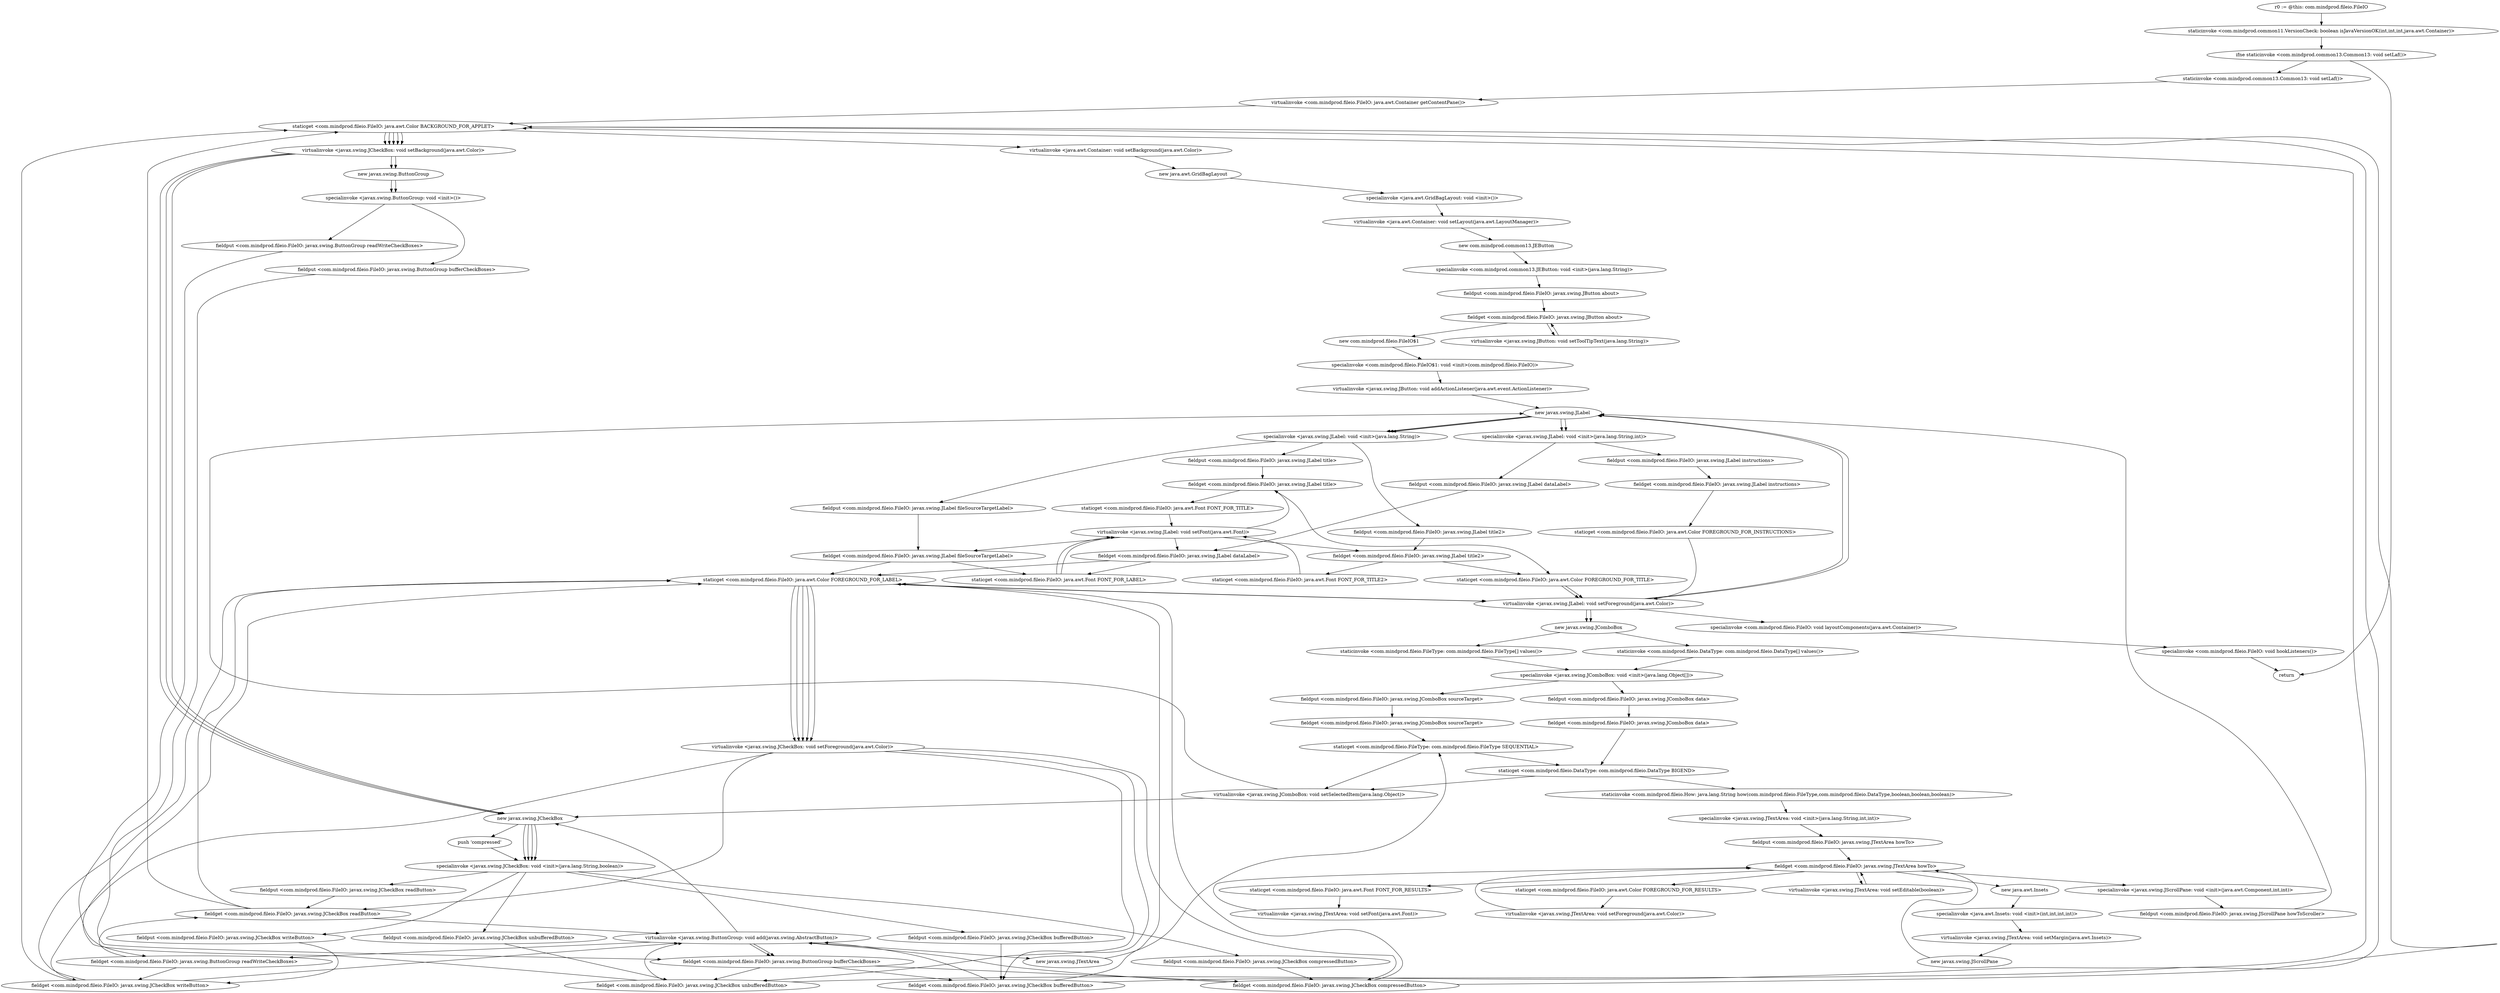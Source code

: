 digraph "" {
"r0 := @this: com.mindprod.fileio.FileIO"->"staticinvoke <com.mindprod.common11.VersionCheck: boolean isJavaVersionOK(int,int,int,java.awt.Container)>";
 "staticinvoke <com.mindprod.common11.VersionCheck: boolean isJavaVersionOK(int,int,int,java.awt.Container)>"->"ifne staticinvoke <com.mindprod.common13.Common13: void setLaf()>";
 "ifne staticinvoke <com.mindprod.common13.Common13: void setLaf()>"->"return";
 "ifne staticinvoke <com.mindprod.common13.Common13: void setLaf()>"->"staticinvoke <com.mindprod.common13.Common13: void setLaf()>";
 "staticinvoke <com.mindprod.common13.Common13: void setLaf()>"->"virtualinvoke <com.mindprod.fileio.FileIO: java.awt.Container getContentPane()>";
 "virtualinvoke <com.mindprod.fileio.FileIO: java.awt.Container getContentPane()>"->"staticget <com.mindprod.fileio.FileIO: java.awt.Color BACKGROUND_FOR_APPLET>";
 "staticget <com.mindprod.fileio.FileIO: java.awt.Color BACKGROUND_FOR_APPLET>"->"virtualinvoke <java.awt.Container: void setBackground(java.awt.Color)>";
 "virtualinvoke <java.awt.Container: void setBackground(java.awt.Color)>"->"new java.awt.GridBagLayout";
 "new java.awt.GridBagLayout"->"specialinvoke <java.awt.GridBagLayout: void <init>()>";
 "specialinvoke <java.awt.GridBagLayout: void <init>()>"->"virtualinvoke <java.awt.Container: void setLayout(java.awt.LayoutManager)>";
 "virtualinvoke <java.awt.Container: void setLayout(java.awt.LayoutManager)>"->"new com.mindprod.common13.JEButton";
 "new com.mindprod.common13.JEButton"->"specialinvoke <com.mindprod.common13.JEButton: void <init>(java.lang.String)>";
 "specialinvoke <com.mindprod.common13.JEButton: void <init>(java.lang.String)>"->"fieldput <com.mindprod.fileio.FileIO: javax.swing.JButton about>";
 "fieldput <com.mindprod.fileio.FileIO: javax.swing.JButton about>"->"fieldget <com.mindprod.fileio.FileIO: javax.swing.JButton about>";
 "fieldget <com.mindprod.fileio.FileIO: javax.swing.JButton about>"->"virtualinvoke <javax.swing.JButton: void setToolTipText(java.lang.String)>";
 "virtualinvoke <javax.swing.JButton: void setToolTipText(java.lang.String)>"->"fieldget <com.mindprod.fileio.FileIO: javax.swing.JButton about>";
 "fieldget <com.mindprod.fileio.FileIO: javax.swing.JButton about>"->"new com.mindprod.fileio.FileIO$1";
 "new com.mindprod.fileio.FileIO$1"->"specialinvoke <com.mindprod.fileio.FileIO$1: void <init>(com.mindprod.fileio.FileIO)>";
 "specialinvoke <com.mindprod.fileio.FileIO$1: void <init>(com.mindprod.fileio.FileIO)>"->"virtualinvoke <javax.swing.JButton: void addActionListener(java.awt.event.ActionListener)>";
 "virtualinvoke <javax.swing.JButton: void addActionListener(java.awt.event.ActionListener)>"->"new javax.swing.JLabel";
 "new javax.swing.JLabel"->"specialinvoke <javax.swing.JLabel: void <init>(java.lang.String)>";
 "specialinvoke <javax.swing.JLabel: void <init>(java.lang.String)>"->"fieldput <com.mindprod.fileio.FileIO: javax.swing.JLabel title>";
 "fieldput <com.mindprod.fileio.FileIO: javax.swing.JLabel title>"->"fieldget <com.mindprod.fileio.FileIO: javax.swing.JLabel title>";
 "fieldget <com.mindprod.fileio.FileIO: javax.swing.JLabel title>"->"staticget <com.mindprod.fileio.FileIO: java.awt.Font FONT_FOR_TITLE>";
 "staticget <com.mindprod.fileio.FileIO: java.awt.Font FONT_FOR_TITLE>"->"virtualinvoke <javax.swing.JLabel: void setFont(java.awt.Font)>";
 "virtualinvoke <javax.swing.JLabel: void setFont(java.awt.Font)>"->"fieldget <com.mindprod.fileio.FileIO: javax.swing.JLabel title>";
 "fieldget <com.mindprod.fileio.FileIO: javax.swing.JLabel title>"->"staticget <com.mindprod.fileio.FileIO: java.awt.Color FOREGROUND_FOR_TITLE>";
 "staticget <com.mindprod.fileio.FileIO: java.awt.Color FOREGROUND_FOR_TITLE>"->"virtualinvoke <javax.swing.JLabel: void setForeground(java.awt.Color)>";
 "virtualinvoke <javax.swing.JLabel: void setForeground(java.awt.Color)>"->"new javax.swing.JLabel";
 "new javax.swing.JLabel"->"specialinvoke <javax.swing.JLabel: void <init>(java.lang.String)>";
 "specialinvoke <javax.swing.JLabel: void <init>(java.lang.String)>"->"fieldput <com.mindprod.fileio.FileIO: javax.swing.JLabel title2>";
 "fieldput <com.mindprod.fileio.FileIO: javax.swing.JLabel title2>"->"fieldget <com.mindprod.fileio.FileIO: javax.swing.JLabel title2>";
 "fieldget <com.mindprod.fileio.FileIO: javax.swing.JLabel title2>"->"staticget <com.mindprod.fileio.FileIO: java.awt.Font FONT_FOR_TITLE2>";
 "staticget <com.mindprod.fileio.FileIO: java.awt.Font FONT_FOR_TITLE2>"->"virtualinvoke <javax.swing.JLabel: void setFont(java.awt.Font)>";
 "virtualinvoke <javax.swing.JLabel: void setFont(java.awt.Font)>"->"fieldget <com.mindprod.fileio.FileIO: javax.swing.JLabel title2>";
 "fieldget <com.mindprod.fileio.FileIO: javax.swing.JLabel title2>"->"staticget <com.mindprod.fileio.FileIO: java.awt.Color FOREGROUND_FOR_TITLE>";
 "staticget <com.mindprod.fileio.FileIO: java.awt.Color FOREGROUND_FOR_TITLE>"->"virtualinvoke <javax.swing.JLabel: void setForeground(java.awt.Color)>";
 "virtualinvoke <javax.swing.JLabel: void setForeground(java.awt.Color)>"->"new javax.swing.JLabel";
 "new javax.swing.JLabel"->"specialinvoke <javax.swing.JLabel: void <init>(java.lang.String)>";
 "specialinvoke <javax.swing.JLabel: void <init>(java.lang.String)>"->"fieldput <com.mindprod.fileio.FileIO: javax.swing.JLabel fileSourceTargetLabel>";
 "fieldput <com.mindprod.fileio.FileIO: javax.swing.JLabel fileSourceTargetLabel>"->"fieldget <com.mindprod.fileio.FileIO: javax.swing.JLabel fileSourceTargetLabel>";
 "fieldget <com.mindprod.fileio.FileIO: javax.swing.JLabel fileSourceTargetLabel>"->"staticget <com.mindprod.fileio.FileIO: java.awt.Font FONT_FOR_LABEL>";
 "staticget <com.mindprod.fileio.FileIO: java.awt.Font FONT_FOR_LABEL>"->"virtualinvoke <javax.swing.JLabel: void setFont(java.awt.Font)>";
 "virtualinvoke <javax.swing.JLabel: void setFont(java.awt.Font)>"->"fieldget <com.mindprod.fileio.FileIO: javax.swing.JLabel fileSourceTargetLabel>";
 "fieldget <com.mindprod.fileio.FileIO: javax.swing.JLabel fileSourceTargetLabel>"->"staticget <com.mindprod.fileio.FileIO: java.awt.Color FOREGROUND_FOR_LABEL>";
 "staticget <com.mindprod.fileio.FileIO: java.awt.Color FOREGROUND_FOR_LABEL>"->"virtualinvoke <javax.swing.JLabel: void setForeground(java.awt.Color)>";
 "virtualinvoke <javax.swing.JLabel: void setForeground(java.awt.Color)>"->"new javax.swing.JComboBox";
 "new javax.swing.JComboBox"->"staticinvoke <com.mindprod.fileio.FileType: com.mindprod.fileio.FileType[] values()>";
 "staticinvoke <com.mindprod.fileio.FileType: com.mindprod.fileio.FileType[] values()>"->"specialinvoke <javax.swing.JComboBox: void <init>(java.lang.Object[])>";
 "specialinvoke <javax.swing.JComboBox: void <init>(java.lang.Object[])>"->"fieldput <com.mindprod.fileio.FileIO: javax.swing.JComboBox sourceTarget>";
 "fieldput <com.mindprod.fileio.FileIO: javax.swing.JComboBox sourceTarget>"->"fieldget <com.mindprod.fileio.FileIO: javax.swing.JComboBox sourceTarget>";
 "fieldget <com.mindprod.fileio.FileIO: javax.swing.JComboBox sourceTarget>"->"staticget <com.mindprod.fileio.FileType: com.mindprod.fileio.FileType SEQUENTIAL>";
 "staticget <com.mindprod.fileio.FileType: com.mindprod.fileio.FileType SEQUENTIAL>"->"virtualinvoke <javax.swing.JComboBox: void setSelectedItem(java.lang.Object)>";
 "virtualinvoke <javax.swing.JComboBox: void setSelectedItem(java.lang.Object)>"->"new javax.swing.JLabel";
 "new javax.swing.JLabel"->"specialinvoke <javax.swing.JLabel: void <init>(java.lang.String,int)>";
 "specialinvoke <javax.swing.JLabel: void <init>(java.lang.String,int)>"->"fieldput <com.mindprod.fileio.FileIO: javax.swing.JLabel dataLabel>";
 "fieldput <com.mindprod.fileio.FileIO: javax.swing.JLabel dataLabel>"->"fieldget <com.mindprod.fileio.FileIO: javax.swing.JLabel dataLabel>";
 "fieldget <com.mindprod.fileio.FileIO: javax.swing.JLabel dataLabel>"->"staticget <com.mindprod.fileio.FileIO: java.awt.Font FONT_FOR_LABEL>";
 "staticget <com.mindprod.fileio.FileIO: java.awt.Font FONT_FOR_LABEL>"->"virtualinvoke <javax.swing.JLabel: void setFont(java.awt.Font)>";
 "virtualinvoke <javax.swing.JLabel: void setFont(java.awt.Font)>"->"fieldget <com.mindprod.fileio.FileIO: javax.swing.JLabel dataLabel>";
 "fieldget <com.mindprod.fileio.FileIO: javax.swing.JLabel dataLabel>"->"staticget <com.mindprod.fileio.FileIO: java.awt.Color FOREGROUND_FOR_LABEL>";
 "staticget <com.mindprod.fileio.FileIO: java.awt.Color FOREGROUND_FOR_LABEL>"->"virtualinvoke <javax.swing.JLabel: void setForeground(java.awt.Color)>";
 "virtualinvoke <javax.swing.JLabel: void setForeground(java.awt.Color)>"->"new javax.swing.JComboBox";
 "new javax.swing.JComboBox"->"staticinvoke <com.mindprod.fileio.DataType: com.mindprod.fileio.DataType[] values()>";
 "staticinvoke <com.mindprod.fileio.DataType: com.mindprod.fileio.DataType[] values()>"->"specialinvoke <javax.swing.JComboBox: void <init>(java.lang.Object[])>";
 "specialinvoke <javax.swing.JComboBox: void <init>(java.lang.Object[])>"->"fieldput <com.mindprod.fileio.FileIO: javax.swing.JComboBox data>";
 "fieldput <com.mindprod.fileio.FileIO: javax.swing.JComboBox data>"->"fieldget <com.mindprod.fileio.FileIO: javax.swing.JComboBox data>";
 "fieldget <com.mindprod.fileio.FileIO: javax.swing.JComboBox data>"->"staticget <com.mindprod.fileio.DataType: com.mindprod.fileio.DataType BIGEND>";
 "staticget <com.mindprod.fileio.DataType: com.mindprod.fileio.DataType BIGEND>"->"virtualinvoke <javax.swing.JComboBox: void setSelectedItem(java.lang.Object)>";
 "virtualinvoke <javax.swing.JComboBox: void setSelectedItem(java.lang.Object)>"->"new javax.swing.JCheckBox";
 "new javax.swing.JCheckBox"->"specialinvoke <javax.swing.JCheckBox: void <init>(java.lang.String,boolean)>";
 "specialinvoke <javax.swing.JCheckBox: void <init>(java.lang.String,boolean)>"->"fieldput <com.mindprod.fileio.FileIO: javax.swing.JCheckBox readButton>";
 "fieldput <com.mindprod.fileio.FileIO: javax.swing.JCheckBox readButton>"->"fieldget <com.mindprod.fileio.FileIO: javax.swing.JCheckBox readButton>";
 "fieldget <com.mindprod.fileio.FileIO: javax.swing.JCheckBox readButton>"->"staticget <com.mindprod.fileio.FileIO: java.awt.Color FOREGROUND_FOR_LABEL>";
 "staticget <com.mindprod.fileio.FileIO: java.awt.Color FOREGROUND_FOR_LABEL>"->"virtualinvoke <javax.swing.JCheckBox: void setForeground(java.awt.Color)>";
 "virtualinvoke <javax.swing.JCheckBox: void setForeground(java.awt.Color)>"->"fieldget <com.mindprod.fileio.FileIO: javax.swing.JCheckBox readButton>";
 "fieldget <com.mindprod.fileio.FileIO: javax.swing.JCheckBox readButton>"->"staticget <com.mindprod.fileio.FileIO: java.awt.Color BACKGROUND_FOR_APPLET>";
 "staticget <com.mindprod.fileio.FileIO: java.awt.Color BACKGROUND_FOR_APPLET>"->"virtualinvoke <javax.swing.JCheckBox: void setBackground(java.awt.Color)>";
 "virtualinvoke <javax.swing.JCheckBox: void setBackground(java.awt.Color)>"->"new javax.swing.JCheckBox";
 "new javax.swing.JCheckBox"->"specialinvoke <javax.swing.JCheckBox: void <init>(java.lang.String,boolean)>";
 "specialinvoke <javax.swing.JCheckBox: void <init>(java.lang.String,boolean)>"->"fieldput <com.mindprod.fileio.FileIO: javax.swing.JCheckBox writeButton>";
 "fieldput <com.mindprod.fileio.FileIO: javax.swing.JCheckBox writeButton>"->"fieldget <com.mindprod.fileio.FileIO: javax.swing.JCheckBox writeButton>";
 "fieldget <com.mindprod.fileio.FileIO: javax.swing.JCheckBox writeButton>"->"staticget <com.mindprod.fileio.FileIO: java.awt.Color FOREGROUND_FOR_LABEL>";
 "staticget <com.mindprod.fileio.FileIO: java.awt.Color FOREGROUND_FOR_LABEL>"->"virtualinvoke <javax.swing.JCheckBox: void setForeground(java.awt.Color)>";
 "virtualinvoke <javax.swing.JCheckBox: void setForeground(java.awt.Color)>"->"fieldget <com.mindprod.fileio.FileIO: javax.swing.JCheckBox writeButton>";
 "fieldget <com.mindprod.fileio.FileIO: javax.swing.JCheckBox writeButton>"->"staticget <com.mindprod.fileio.FileIO: java.awt.Color BACKGROUND_FOR_APPLET>";
 "staticget <com.mindprod.fileio.FileIO: java.awt.Color BACKGROUND_FOR_APPLET>"->"virtualinvoke <javax.swing.JCheckBox: void setBackground(java.awt.Color)>";
 "virtualinvoke <javax.swing.JCheckBox: void setBackground(java.awt.Color)>"->"new javax.swing.ButtonGroup";
 "new javax.swing.ButtonGroup"->"specialinvoke <javax.swing.ButtonGroup: void <init>()>";
 "specialinvoke <javax.swing.ButtonGroup: void <init>()>"->"fieldput <com.mindprod.fileio.FileIO: javax.swing.ButtonGroup readWriteCheckBoxes>";
 "fieldput <com.mindprod.fileio.FileIO: javax.swing.ButtonGroup readWriteCheckBoxes>"->"fieldget <com.mindprod.fileio.FileIO: javax.swing.ButtonGroup readWriteCheckBoxes>";
 "fieldget <com.mindprod.fileio.FileIO: javax.swing.ButtonGroup readWriteCheckBoxes>"->"fieldget <com.mindprod.fileio.FileIO: javax.swing.JCheckBox readButton>";
 "fieldget <com.mindprod.fileio.FileIO: javax.swing.JCheckBox readButton>"->"virtualinvoke <javax.swing.ButtonGroup: void add(javax.swing.AbstractButton)>";
 "virtualinvoke <javax.swing.ButtonGroup: void add(javax.swing.AbstractButton)>"->"fieldget <com.mindprod.fileio.FileIO: javax.swing.ButtonGroup readWriteCheckBoxes>";
 "fieldget <com.mindprod.fileio.FileIO: javax.swing.ButtonGroup readWriteCheckBoxes>"->"fieldget <com.mindprod.fileio.FileIO: javax.swing.JCheckBox writeButton>";
 "fieldget <com.mindprod.fileio.FileIO: javax.swing.JCheckBox writeButton>"->"virtualinvoke <javax.swing.ButtonGroup: void add(javax.swing.AbstractButton)>";
 "virtualinvoke <javax.swing.ButtonGroup: void add(javax.swing.AbstractButton)>"->"new javax.swing.JCheckBox";
 "new javax.swing.JCheckBox"->"specialinvoke <javax.swing.JCheckBox: void <init>(java.lang.String,boolean)>";
 "specialinvoke <javax.swing.JCheckBox: void <init>(java.lang.String,boolean)>"->"fieldput <com.mindprod.fileio.FileIO: javax.swing.JCheckBox unbufferedButton>";
 "fieldput <com.mindprod.fileio.FileIO: javax.swing.JCheckBox unbufferedButton>"->"fieldget <com.mindprod.fileio.FileIO: javax.swing.JCheckBox unbufferedButton>";
 "fieldget <com.mindprod.fileio.FileIO: javax.swing.JCheckBox unbufferedButton>"->"staticget <com.mindprod.fileio.FileIO: java.awt.Color FOREGROUND_FOR_LABEL>";
 "staticget <com.mindprod.fileio.FileIO: java.awt.Color FOREGROUND_FOR_LABEL>"->"virtualinvoke <javax.swing.JCheckBox: void setForeground(java.awt.Color)>";
 "virtualinvoke <javax.swing.JCheckBox: void setForeground(java.awt.Color)>"->"fieldget <com.mindprod.fileio.FileIO: javax.swing.JCheckBox unbufferedButton>";
 "fieldget <com.mindprod.fileio.FileIO: javax.swing.JCheckBox unbufferedButton>"->"staticget <com.mindprod.fileio.FileIO: java.awt.Color BACKGROUND_FOR_APPLET>";
 "staticget <com.mindprod.fileio.FileIO: java.awt.Color BACKGROUND_FOR_APPLET>"->"virtualinvoke <javax.swing.JCheckBox: void setBackground(java.awt.Color)>";
 "virtualinvoke <javax.swing.JCheckBox: void setBackground(java.awt.Color)>"->"new javax.swing.JCheckBox";
 "new javax.swing.JCheckBox"->"specialinvoke <javax.swing.JCheckBox: void <init>(java.lang.String,boolean)>";
 "specialinvoke <javax.swing.JCheckBox: void <init>(java.lang.String,boolean)>"->"fieldput <com.mindprod.fileio.FileIO: javax.swing.JCheckBox bufferedButton>";
 "fieldput <com.mindprod.fileio.FileIO: javax.swing.JCheckBox bufferedButton>"->"fieldget <com.mindprod.fileio.FileIO: javax.swing.JCheckBox bufferedButton>";
 "fieldget <com.mindprod.fileio.FileIO: javax.swing.JCheckBox bufferedButton>"->"staticget <com.mindprod.fileio.FileIO: java.awt.Color FOREGROUND_FOR_LABEL>";
 "staticget <com.mindprod.fileio.FileIO: java.awt.Color FOREGROUND_FOR_LABEL>"->"virtualinvoke <javax.swing.JCheckBox: void setForeground(java.awt.Color)>";
 "virtualinvoke <javax.swing.JCheckBox: void setForeground(java.awt.Color)>"->"fieldget <com.mindprod.fileio.FileIO: javax.swing.JCheckBox bufferedButton>";
 "fieldget <com.mindprod.fileio.FileIO: javax.swing.JCheckBox bufferedButton>"->"staticget <com.mindprod.fileio.FileIO: java.awt.Color BACKGROUND_FOR_APPLET>";
 "staticget <com.mindprod.fileio.FileIO: java.awt.Color BACKGROUND_FOR_APPLET>"->"virtualinvoke <javax.swing.JCheckBox: void setBackground(java.awt.Color)>";
 "virtualinvoke <javax.swing.JCheckBox: void setBackground(java.awt.Color)>"->"new javax.swing.JCheckBox";
 "new javax.swing.JCheckBox"->"push 'compressed'";
 "push 'compressed'"->"specialinvoke <javax.swing.JCheckBox: void <init>(java.lang.String,boolean)>";
 "specialinvoke <javax.swing.JCheckBox: void <init>(java.lang.String,boolean)>"->"fieldput <com.mindprod.fileio.FileIO: javax.swing.JCheckBox compressedButton>";
 "fieldput <com.mindprod.fileio.FileIO: javax.swing.JCheckBox compressedButton>"->"fieldget <com.mindprod.fileio.FileIO: javax.swing.JCheckBox compressedButton>";
 "fieldget <com.mindprod.fileio.FileIO: javax.swing.JCheckBox compressedButton>"->"staticget <com.mindprod.fileio.FileIO: java.awt.Color FOREGROUND_FOR_LABEL>";
 "staticget <com.mindprod.fileio.FileIO: java.awt.Color FOREGROUND_FOR_LABEL>"->"virtualinvoke <javax.swing.JCheckBox: void setForeground(java.awt.Color)>";
 "virtualinvoke <javax.swing.JCheckBox: void setForeground(java.awt.Color)>"->"fieldget <com.mindprod.fileio.FileIO: javax.swing.JCheckBox compressedButton>";
 "fieldget <com.mindprod.fileio.FileIO: javax.swing.JCheckBox compressedButton>"->"staticget <com.mindprod.fileio.FileIO: java.awt.Color BACKGROUND_FOR_APPLET>";
 "staticget <com.mindprod.fileio.FileIO: java.awt.Color BACKGROUND_FOR_APPLET>"->"virtualinvoke <javax.swing.JCheckBox: void setBackground(java.awt.Color)>";
 "virtualinvoke <javax.swing.JCheckBox: void setBackground(java.awt.Color)>"->"new javax.swing.ButtonGroup";
 "new javax.swing.ButtonGroup"->"specialinvoke <javax.swing.ButtonGroup: void <init>()>";
 "specialinvoke <javax.swing.ButtonGroup: void <init>()>"->"fieldput <com.mindprod.fileio.FileIO: javax.swing.ButtonGroup bufferCheckBoxes>";
 "fieldput <com.mindprod.fileio.FileIO: javax.swing.ButtonGroup bufferCheckBoxes>"->"fieldget <com.mindprod.fileio.FileIO: javax.swing.ButtonGroup bufferCheckBoxes>";
 "fieldget <com.mindprod.fileio.FileIO: javax.swing.ButtonGroup bufferCheckBoxes>"->"fieldget <com.mindprod.fileio.FileIO: javax.swing.JCheckBox unbufferedButton>";
 "fieldget <com.mindprod.fileio.FileIO: javax.swing.JCheckBox unbufferedButton>"->"virtualinvoke <javax.swing.ButtonGroup: void add(javax.swing.AbstractButton)>";
 "virtualinvoke <javax.swing.ButtonGroup: void add(javax.swing.AbstractButton)>"->"fieldget <com.mindprod.fileio.FileIO: javax.swing.ButtonGroup bufferCheckBoxes>";
 "fieldget <com.mindprod.fileio.FileIO: javax.swing.ButtonGroup bufferCheckBoxes>"->"fieldget <com.mindprod.fileio.FileIO: javax.swing.JCheckBox bufferedButton>";
 "fieldget <com.mindprod.fileio.FileIO: javax.swing.JCheckBox bufferedButton>"->"virtualinvoke <javax.swing.ButtonGroup: void add(javax.swing.AbstractButton)>";
 "virtualinvoke <javax.swing.ButtonGroup: void add(javax.swing.AbstractButton)>"->"fieldget <com.mindprod.fileio.FileIO: javax.swing.ButtonGroup bufferCheckBoxes>";
 "fieldget <com.mindprod.fileio.FileIO: javax.swing.ButtonGroup bufferCheckBoxes>"->"fieldget <com.mindprod.fileio.FileIO: javax.swing.JCheckBox compressedButton>";
 "fieldget <com.mindprod.fileio.FileIO: javax.swing.JCheckBox compressedButton>"->"virtualinvoke <javax.swing.ButtonGroup: void add(javax.swing.AbstractButton)>";
 "virtualinvoke <javax.swing.ButtonGroup: void add(javax.swing.AbstractButton)>"->"new javax.swing.JTextArea";
 "new javax.swing.JTextArea"->"staticget <com.mindprod.fileio.FileType: com.mindprod.fileio.FileType SEQUENTIAL>";
 "staticget <com.mindprod.fileio.FileType: com.mindprod.fileio.FileType SEQUENTIAL>"->"staticget <com.mindprod.fileio.DataType: com.mindprod.fileio.DataType BIGEND>";
 "staticget <com.mindprod.fileio.DataType: com.mindprod.fileio.DataType BIGEND>"->"staticinvoke <com.mindprod.fileio.How: java.lang.String how(com.mindprod.fileio.FileType,com.mindprod.fileio.DataType,boolean,boolean,boolean)>";
 "staticinvoke <com.mindprod.fileio.How: java.lang.String how(com.mindprod.fileio.FileType,com.mindprod.fileio.DataType,boolean,boolean,boolean)>"->"specialinvoke <javax.swing.JTextArea: void <init>(java.lang.String,int,int)>";
 "specialinvoke <javax.swing.JTextArea: void <init>(java.lang.String,int,int)>"->"fieldput <com.mindprod.fileio.FileIO: javax.swing.JTextArea howTo>";
 "fieldput <com.mindprod.fileio.FileIO: javax.swing.JTextArea howTo>"->"fieldget <com.mindprod.fileio.FileIO: javax.swing.JTextArea howTo>";
 "fieldget <com.mindprod.fileio.FileIO: javax.swing.JTextArea howTo>"->"virtualinvoke <javax.swing.JTextArea: void setEditable(boolean)>";
 "virtualinvoke <javax.swing.JTextArea: void setEditable(boolean)>"->"fieldget <com.mindprod.fileio.FileIO: javax.swing.JTextArea howTo>";
 "fieldget <com.mindprod.fileio.FileIO: javax.swing.JTextArea howTo>"->"staticget <com.mindprod.fileio.FileIO: java.awt.Font FONT_FOR_RESULTS>";
 "staticget <com.mindprod.fileio.FileIO: java.awt.Font FONT_FOR_RESULTS>"->"virtualinvoke <javax.swing.JTextArea: void setFont(java.awt.Font)>";
 "virtualinvoke <javax.swing.JTextArea: void setFont(java.awt.Font)>"->"fieldget <com.mindprod.fileio.FileIO: javax.swing.JTextArea howTo>";
 "fieldget <com.mindprod.fileio.FileIO: javax.swing.JTextArea howTo>"->"staticget <com.mindprod.fileio.FileIO: java.awt.Color FOREGROUND_FOR_RESULTS>";
 "staticget <com.mindprod.fileio.FileIO: java.awt.Color FOREGROUND_FOR_RESULTS>"->"virtualinvoke <javax.swing.JTextArea: void setForeground(java.awt.Color)>";
 "virtualinvoke <javax.swing.JTextArea: void setForeground(java.awt.Color)>"->"fieldget <com.mindprod.fileio.FileIO: javax.swing.JTextArea howTo>";
 "fieldget <com.mindprod.fileio.FileIO: javax.swing.JTextArea howTo>"->"new java.awt.Insets";
 "new java.awt.Insets"->"specialinvoke <java.awt.Insets: void <init>(int,int,int,int)>";
 "specialinvoke <java.awt.Insets: void <init>(int,int,int,int)>"->"virtualinvoke <javax.swing.JTextArea: void setMargin(java.awt.Insets)>";
 "virtualinvoke <javax.swing.JTextArea: void setMargin(java.awt.Insets)>"->"new javax.swing.JScrollPane";
 "new javax.swing.JScrollPane"->"fieldget <com.mindprod.fileio.FileIO: javax.swing.JTextArea howTo>";
 "fieldget <com.mindprod.fileio.FileIO: javax.swing.JTextArea howTo>"->"specialinvoke <javax.swing.JScrollPane: void <init>(java.awt.Component,int,int)>";
 "specialinvoke <javax.swing.JScrollPane: void <init>(java.awt.Component,int,int)>"->"fieldput <com.mindprod.fileio.FileIO: javax.swing.JScrollPane howToScroller>";
 "fieldput <com.mindprod.fileio.FileIO: javax.swing.JScrollPane howToScroller>"->"new javax.swing.JLabel";
 "new javax.swing.JLabel"->"specialinvoke <javax.swing.JLabel: void <init>(java.lang.String,int)>";
 "specialinvoke <javax.swing.JLabel: void <init>(java.lang.String,int)>"->"fieldput <com.mindprod.fileio.FileIO: javax.swing.JLabel instructions>";
 "fieldput <com.mindprod.fileio.FileIO: javax.swing.JLabel instructions>"->"fieldget <com.mindprod.fileio.FileIO: javax.swing.JLabel instructions>";
 "fieldget <com.mindprod.fileio.FileIO: javax.swing.JLabel instructions>"->"staticget <com.mindprod.fileio.FileIO: java.awt.Color FOREGROUND_FOR_INSTRUCTIONS>";
 "staticget <com.mindprod.fileio.FileIO: java.awt.Color FOREGROUND_FOR_INSTRUCTIONS>"->"virtualinvoke <javax.swing.JLabel: void setForeground(java.awt.Color)>";
 "virtualinvoke <javax.swing.JLabel: void setForeground(java.awt.Color)>"->"specialinvoke <com.mindprod.fileio.FileIO: void layoutComponents(java.awt.Container)>";
 "specialinvoke <com.mindprod.fileio.FileIO: void layoutComponents(java.awt.Container)>"->"specialinvoke <com.mindprod.fileio.FileIO: void hookListeners()>";
 "specialinvoke <com.mindprod.fileio.FileIO: void hookListeners()>"->"return";
}
